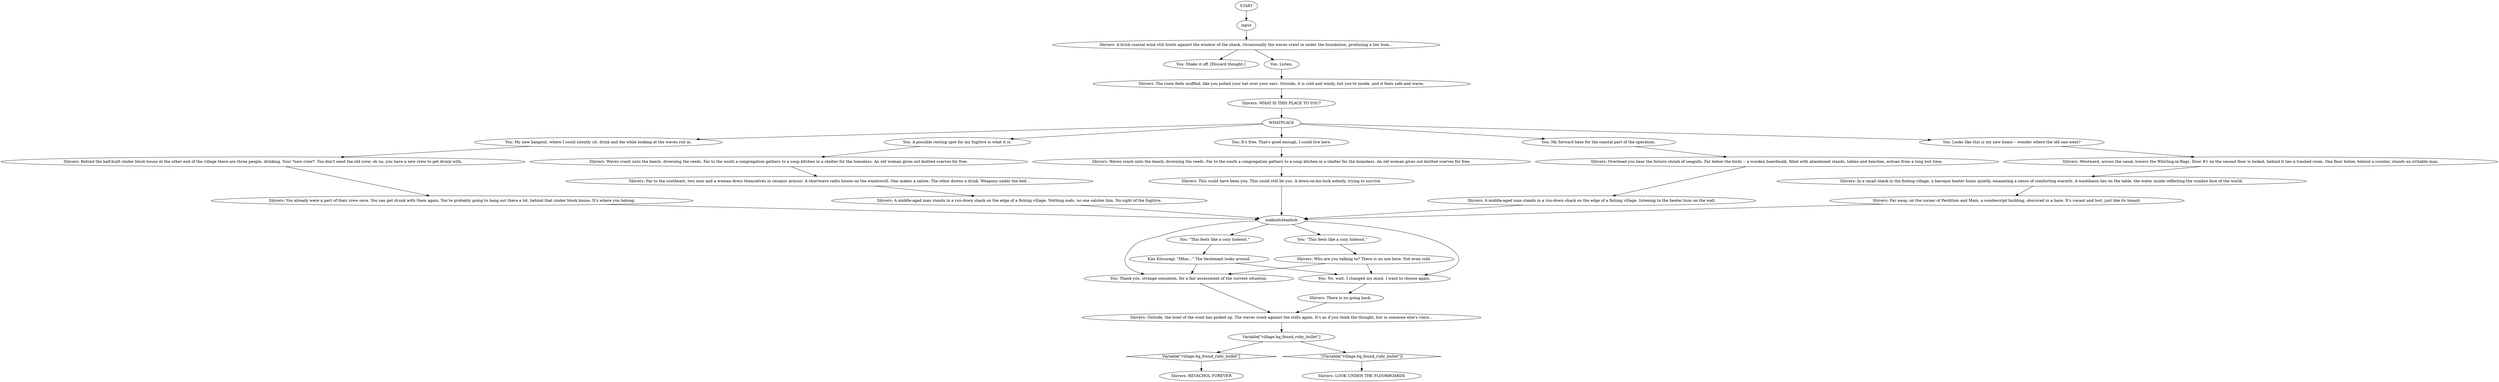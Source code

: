 # HQ ORB / new home shivers
# A shivers afterthought appears after you've clicked through the other orbs available inside the shack. It's a discussion of how it feels to have a new centre of operations, a free home
# ==================================================
digraph G {
	  0 [label="START"];
	  1 [label="input"];
	  2 [label="Shivers: REVACHOL FOREVER"];
	  3 [label="Shivers: Overhead you hear the forlorn shriek of seagulls. Far below the birds -- a wooden boardwalk, filled with abandoned stands, tables and benches, echoes from a long lost time."];
	  4 [label="Shivers: You already were a part of their crew once. You can get drunk with them again. You're probably going to hang out there a lot, behind that cinder block house. It's where you belong."];
	  5 [label="Shivers: Outside, the howl of the wind has picked up. The waves crash against the stilts again. It's as if you think the thought, but in someone else's voice..."];
	  6 [label="Shivers: A middle-aged man stands in a run-down shack on the edge of a fishing village. Nothing nods, no one salutes him. No sight of the fugitive."];
	  8 [label="Shivers: Behind the half-built cinder block house at the other end of the village there are three people, drinking. Your *new crew*. You don't need the old crew, oh no, you have a new crew to get drunk with."];
	  9 [label="You: Thank you, strange sensation, for a fair assessment of the current situation."];
	  10 [label="Shivers: This could have been you. This could still be you. A down-on-his-luck nobody, trying to survive."];
	  11 [label="Shivers: A brisk coastal wind still howls against the window of the shack. Occasionally the waves crawl in under the foundation, producing a low hum..."];
	  12 [label="Variable[\"village.hq_found_ruby_bullet\"]"];
	  13 [label="Variable[\"village.hq_found_ruby_bullet\"]", shape=diamond];
	  14 [label="!(Variable[\"village.hq_found_ruby_bullet\"])", shape=diamond];
	  15 [label="You: My forward base for the coastal part of the operation."];
	  16 [label="Shivers: A middle-aged man stands in a run-down shack on the edge of a fishing village, listening to the heater hum on the wall."];
	  17 [label="Kim Kitsuragi: \"Mhm...\" The lieutenant looks around."];
	  18 [label="makinitcleanhub"];
	  19 [label="Shivers: Waves crash unto the beach, drowning the reeds. Far to the south a congregation gathers to a soup kitchen in a shelter for the homeless. An old woman gives out knitted scarves for free."];
	  20 [label="You: \"This feels like a cozy hideout.\""];
	  21 [label="You: \"This feels like a cozy hideout.\""];
	  22 [label="Shivers: Who are you talking to? There is no one here. Not even cold."];
	  23 [label="Shivers: Waves crash unto the beach, drowning the reeds. Far to the south a congregation gathers to a soup kitchen in a shelter for the homeless. An old woman gives out knitted scarves for free."];
	  24 [label="You: Shake it off. [Discard thought.]"];
	  25 [label="You: A possible resting spot for my fugitive is what it is."];
	  26 [label="You: No, wait, I changed my mind, I want to choose again."];
	  27 [label="Shivers: Far away, on the corner of Perdition and Main, a nondescript building, obscured in a haze. It's vacant and lost, just like its tenant."];
	  28 [label="Shivers: The room feels muffled, like you pulled your hat over your ears. Outside, it is cold and windy, but you're inside, and it feels safe and warm."];
	  29 [label="You: It's free. That's good enough. I could live here."];
	  30 [label="You: Looks like this is my new home -- wonder where the old one went?"];
	  31 [label="Shivers: In a small shack in the fishing village, a baroque heater hums quietly, emanating a sense of comforting warmth. A washbasin lies on the table, the water inside reflecting the sombre face of the world."];
	  32 [label="Shivers: Far to the southeast, two men and a woman dress themselves in ceramic armour. A shortwave radio hisses on the windowsill. One makes a salute. The other downs a drink. Weapons under the bed..."];
	  33 [label="Shivers: Westward, across the canal, towers the Whirling-in-Rags. Door #1 on the second floor is locked, behind it lies a trashed room. One floor below, behind a counter, stands an irritable man."];
	  34 [label="You: Listen."];
	  35 [label="WHATPLACE"];
	  36 [label="You: My new hangout, where I could silently sit, drink and die while looking at the waves roll in."];
	  37 [label="Shivers: WHAT IS THIS PLACE TO YOU?"];
	  38 [label="Shivers: LOOK UNDER THE FLOORBOARDS"];
	  39 [label="Shivers: There is no going back."];
	  0 -> 1
	  1 -> 11
	  3 -> 16
	  4 -> 18
	  5 -> 12
	  6 -> 18
	  8 -> 4
	  9 -> 5
	  10 -> 18
	  11 -> 24
	  11 -> 34
	  12 -> 13
	  12 -> 14
	  13 -> 2
	  14 -> 38
	  15 -> 3
	  16 -> 18
	  17 -> 9
	  17 -> 26
	  18 -> 9
	  18 -> 26
	  18 -> 20
	  18 -> 21
	  19 -> 32
	  20 -> 17
	  21 -> 22
	  22 -> 9
	  22 -> 26
	  23 -> 10
	  25 -> 19
	  26 -> 39
	  27 -> 18
	  28 -> 37
	  29 -> 23
	  30 -> 33
	  31 -> 27
	  32 -> 6
	  33 -> 31
	  34 -> 28
	  35 -> 36
	  35 -> 15
	  35 -> 25
	  35 -> 29
	  35 -> 30
	  36 -> 8
	  37 -> 35
	  39 -> 5
}


